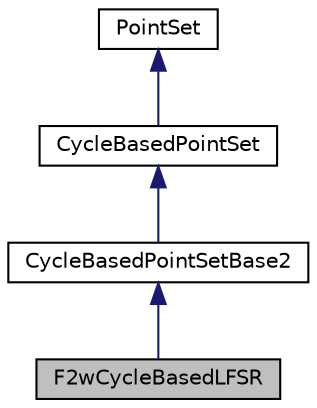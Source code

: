 digraph "F2wCycleBasedLFSR"
{
 // INTERACTIVE_SVG=YES
  bgcolor="transparent";
  edge [fontname="Helvetica",fontsize="10",labelfontname="Helvetica",labelfontsize="10"];
  node [fontname="Helvetica",fontsize="10",shape=record];
  Node0 [label="F2wCycleBasedLFSR",height=0.2,width=0.4,color="black", fillcolor="grey75", style="filled", fontcolor="black"];
  Node1 -> Node0 [dir="back",color="midnightblue",fontsize="10",style="solid",fontname="Helvetica"];
  Node1 [label="CycleBasedPointSetBase2",height=0.2,width=0.4,color="black",URL="$classumontreal_1_1ssj_1_1hups_1_1CycleBasedPointSetBase2.html",tooltip="Similar to CycleBasedPointSet, except that the successive values in the cycles are stored as integers..."];
  Node2 -> Node1 [dir="back",color="midnightblue",fontsize="10",style="solid",fontname="Helvetica"];
  Node2 [label="CycleBasedPointSet",height=0.2,width=0.4,color="black",URL="$classumontreal_1_1ssj_1_1hups_1_1CycleBasedPointSet.html",tooltip="This abstract class provides the basic structures for storing and manipulating a highly uniform point..."];
  Node3 -> Node2 [dir="back",color="midnightblue",fontsize="10",style="solid",fontname="Helvetica"];
  Node3 [label="PointSet",height=0.2,width=0.4,color="black",URL="$classumontreal_1_1ssj_1_1hups_1_1PointSet.html",tooltip="This abstract class defines the basic methods for accessing and manipulating point sets..."];
}
